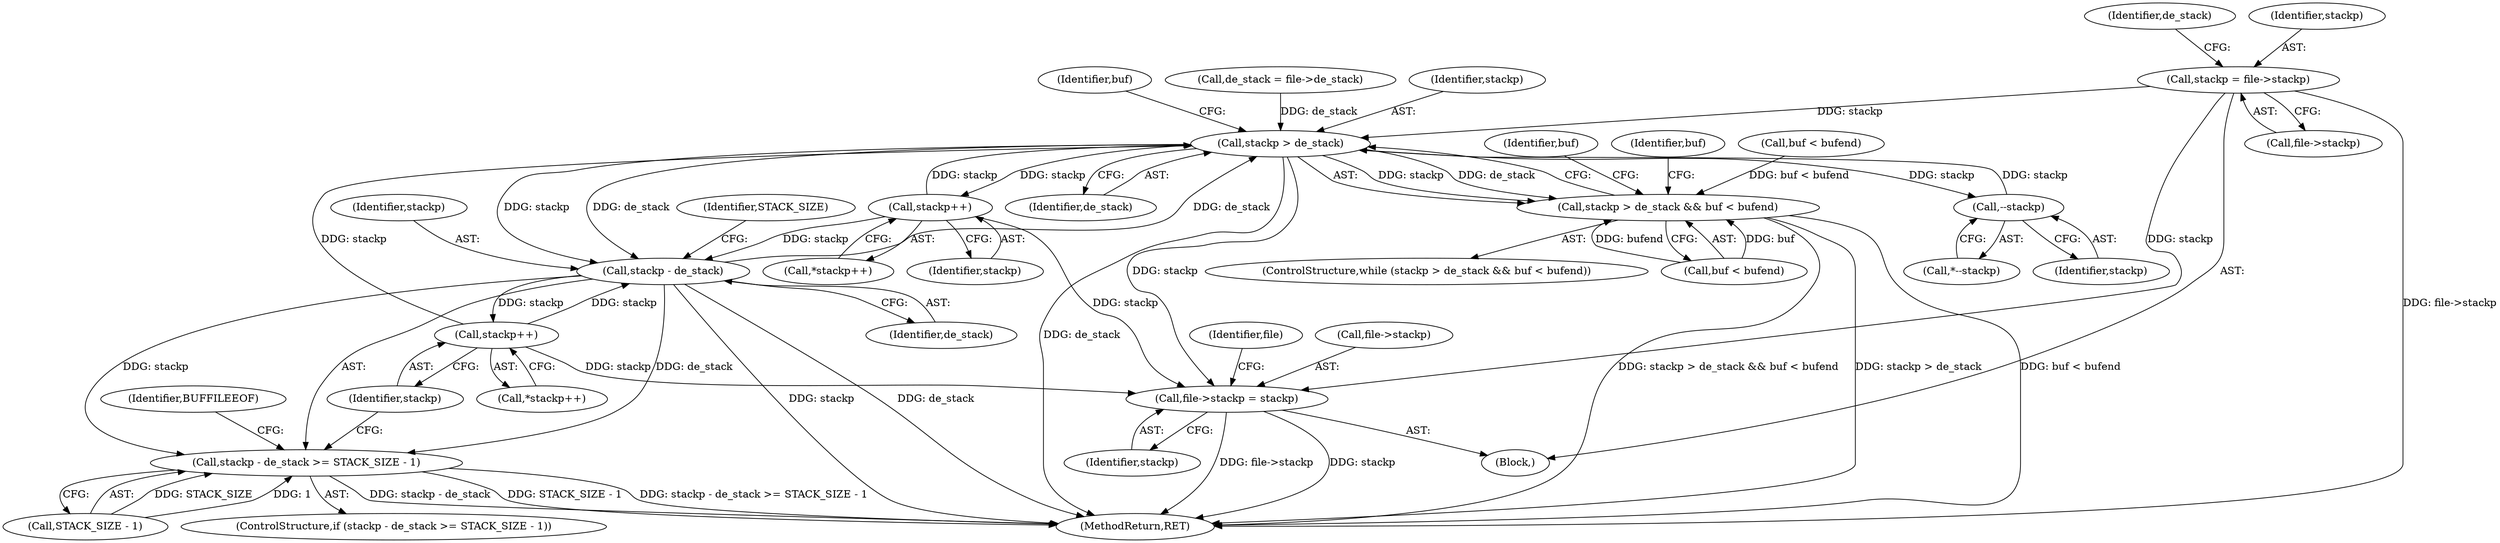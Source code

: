 digraph "0_libxfont_d11ee5886e9d9ec610051a206b135a4cdc1e09a0@pointer" {
"1000134" [label="(Call,stackp = file->stackp)"];
"1000161" [label="(Call,stackp > de_stack)"];
"1000160" [label="(Call,stackp > de_stack && buf < bufend)"];
"1000172" [label="(Call,--stackp)"];
"1000253" [label="(Call,stackp++)"];
"1000266" [label="(Call,stackp - de_stack)"];
"1000265" [label="(Call,stackp - de_stack >= STACK_SIZE - 1)"];
"1000276" [label="(Call,stackp++)"];
"1000332" [label="(Call,file->stackp = stackp)"];
"1000336" [label="(Identifier,stackp)"];
"1000162" [label="(Identifier,stackp)"];
"1000268" [label="(Identifier,de_stack)"];
"1000140" [label="(Identifier,de_stack)"];
"1000163" [label="(Identifier,de_stack)"];
"1000265" [label="(Call,stackp - de_stack >= STACK_SIZE - 1)"];
"1000155" [label="(Call,buf < bufend)"];
"1000173" [label="(Identifier,stackp)"];
"1000136" [label="(Call,file->stackp)"];
"1000273" [label="(Identifier,BUFFILEEOF)"];
"1000170" [label="(Identifier,buf)"];
"1000161" [label="(Call,stackp > de_stack)"];
"1000332" [label="(Call,file->stackp = stackp)"];
"1000135" [label="(Identifier,stackp)"];
"1000253" [label="(Call,stackp++)"];
"1000266" [label="(Call,stackp - de_stack)"];
"1000176" [label="(Identifier,buf)"];
"1000267" [label="(Identifier,stackp)"];
"1000270" [label="(Identifier,STACK_SIZE)"];
"1000164" [label="(Call,buf < bufend)"];
"1000254" [label="(Identifier,stackp)"];
"1000160" [label="(Call,stackp > de_stack && buf < bufend)"];
"1000275" [label="(Call,*stackp++)"];
"1000165" [label="(Identifier,buf)"];
"1000382" [label="(MethodReturn,RET)"];
"1000107" [label="(Block,)"];
"1000252" [label="(Call,*stackp++)"];
"1000134" [label="(Call,stackp = file->stackp)"];
"1000339" [label="(Identifier,file)"];
"1000276" [label="(Call,stackp++)"];
"1000333" [label="(Call,file->stackp)"];
"1000139" [label="(Call,de_stack = file->de_stack)"];
"1000269" [label="(Call,STACK_SIZE - 1)"];
"1000171" [label="(Call,*--stackp)"];
"1000264" [label="(ControlStructure,if (stackp - de_stack >= STACK_SIZE - 1))"];
"1000277" [label="(Identifier,stackp)"];
"1000159" [label="(ControlStructure,while (stackp > de_stack && buf < bufend))"];
"1000172" [label="(Call,--stackp)"];
"1000134" -> "1000107"  [label="AST: "];
"1000134" -> "1000136"  [label="CFG: "];
"1000135" -> "1000134"  [label="AST: "];
"1000136" -> "1000134"  [label="AST: "];
"1000140" -> "1000134"  [label="CFG: "];
"1000134" -> "1000382"  [label="DDG: file->stackp"];
"1000134" -> "1000161"  [label="DDG: stackp"];
"1000134" -> "1000332"  [label="DDG: stackp"];
"1000161" -> "1000160"  [label="AST: "];
"1000161" -> "1000163"  [label="CFG: "];
"1000162" -> "1000161"  [label="AST: "];
"1000163" -> "1000161"  [label="AST: "];
"1000165" -> "1000161"  [label="CFG: "];
"1000160" -> "1000161"  [label="CFG: "];
"1000161" -> "1000382"  [label="DDG: de_stack"];
"1000161" -> "1000160"  [label="DDG: stackp"];
"1000161" -> "1000160"  [label="DDG: de_stack"];
"1000253" -> "1000161"  [label="DDG: stackp"];
"1000276" -> "1000161"  [label="DDG: stackp"];
"1000172" -> "1000161"  [label="DDG: stackp"];
"1000139" -> "1000161"  [label="DDG: de_stack"];
"1000266" -> "1000161"  [label="DDG: de_stack"];
"1000161" -> "1000172"  [label="DDG: stackp"];
"1000161" -> "1000253"  [label="DDG: stackp"];
"1000161" -> "1000266"  [label="DDG: stackp"];
"1000161" -> "1000266"  [label="DDG: de_stack"];
"1000161" -> "1000332"  [label="DDG: stackp"];
"1000160" -> "1000159"  [label="AST: "];
"1000160" -> "1000164"  [label="CFG: "];
"1000164" -> "1000160"  [label="AST: "];
"1000170" -> "1000160"  [label="CFG: "];
"1000176" -> "1000160"  [label="CFG: "];
"1000160" -> "1000382"  [label="DDG: buf < bufend"];
"1000160" -> "1000382"  [label="DDG: stackp > de_stack && buf < bufend"];
"1000160" -> "1000382"  [label="DDG: stackp > de_stack"];
"1000155" -> "1000160"  [label="DDG: buf < bufend"];
"1000164" -> "1000160"  [label="DDG: buf"];
"1000164" -> "1000160"  [label="DDG: bufend"];
"1000172" -> "1000171"  [label="AST: "];
"1000172" -> "1000173"  [label="CFG: "];
"1000173" -> "1000172"  [label="AST: "];
"1000171" -> "1000172"  [label="CFG: "];
"1000253" -> "1000252"  [label="AST: "];
"1000253" -> "1000254"  [label="CFG: "];
"1000254" -> "1000253"  [label="AST: "];
"1000252" -> "1000253"  [label="CFG: "];
"1000253" -> "1000266"  [label="DDG: stackp"];
"1000253" -> "1000332"  [label="DDG: stackp"];
"1000266" -> "1000265"  [label="AST: "];
"1000266" -> "1000268"  [label="CFG: "];
"1000267" -> "1000266"  [label="AST: "];
"1000268" -> "1000266"  [label="AST: "];
"1000270" -> "1000266"  [label="CFG: "];
"1000266" -> "1000382"  [label="DDG: stackp"];
"1000266" -> "1000382"  [label="DDG: de_stack"];
"1000266" -> "1000265"  [label="DDG: stackp"];
"1000266" -> "1000265"  [label="DDG: de_stack"];
"1000276" -> "1000266"  [label="DDG: stackp"];
"1000266" -> "1000276"  [label="DDG: stackp"];
"1000265" -> "1000264"  [label="AST: "];
"1000265" -> "1000269"  [label="CFG: "];
"1000269" -> "1000265"  [label="AST: "];
"1000273" -> "1000265"  [label="CFG: "];
"1000277" -> "1000265"  [label="CFG: "];
"1000265" -> "1000382"  [label="DDG: stackp - de_stack"];
"1000265" -> "1000382"  [label="DDG: STACK_SIZE - 1"];
"1000265" -> "1000382"  [label="DDG: stackp - de_stack >= STACK_SIZE - 1"];
"1000269" -> "1000265"  [label="DDG: STACK_SIZE"];
"1000269" -> "1000265"  [label="DDG: 1"];
"1000276" -> "1000275"  [label="AST: "];
"1000276" -> "1000277"  [label="CFG: "];
"1000277" -> "1000276"  [label="AST: "];
"1000275" -> "1000276"  [label="CFG: "];
"1000276" -> "1000332"  [label="DDG: stackp"];
"1000332" -> "1000107"  [label="AST: "];
"1000332" -> "1000336"  [label="CFG: "];
"1000333" -> "1000332"  [label="AST: "];
"1000336" -> "1000332"  [label="AST: "];
"1000339" -> "1000332"  [label="CFG: "];
"1000332" -> "1000382"  [label="DDG: stackp"];
"1000332" -> "1000382"  [label="DDG: file->stackp"];
}
